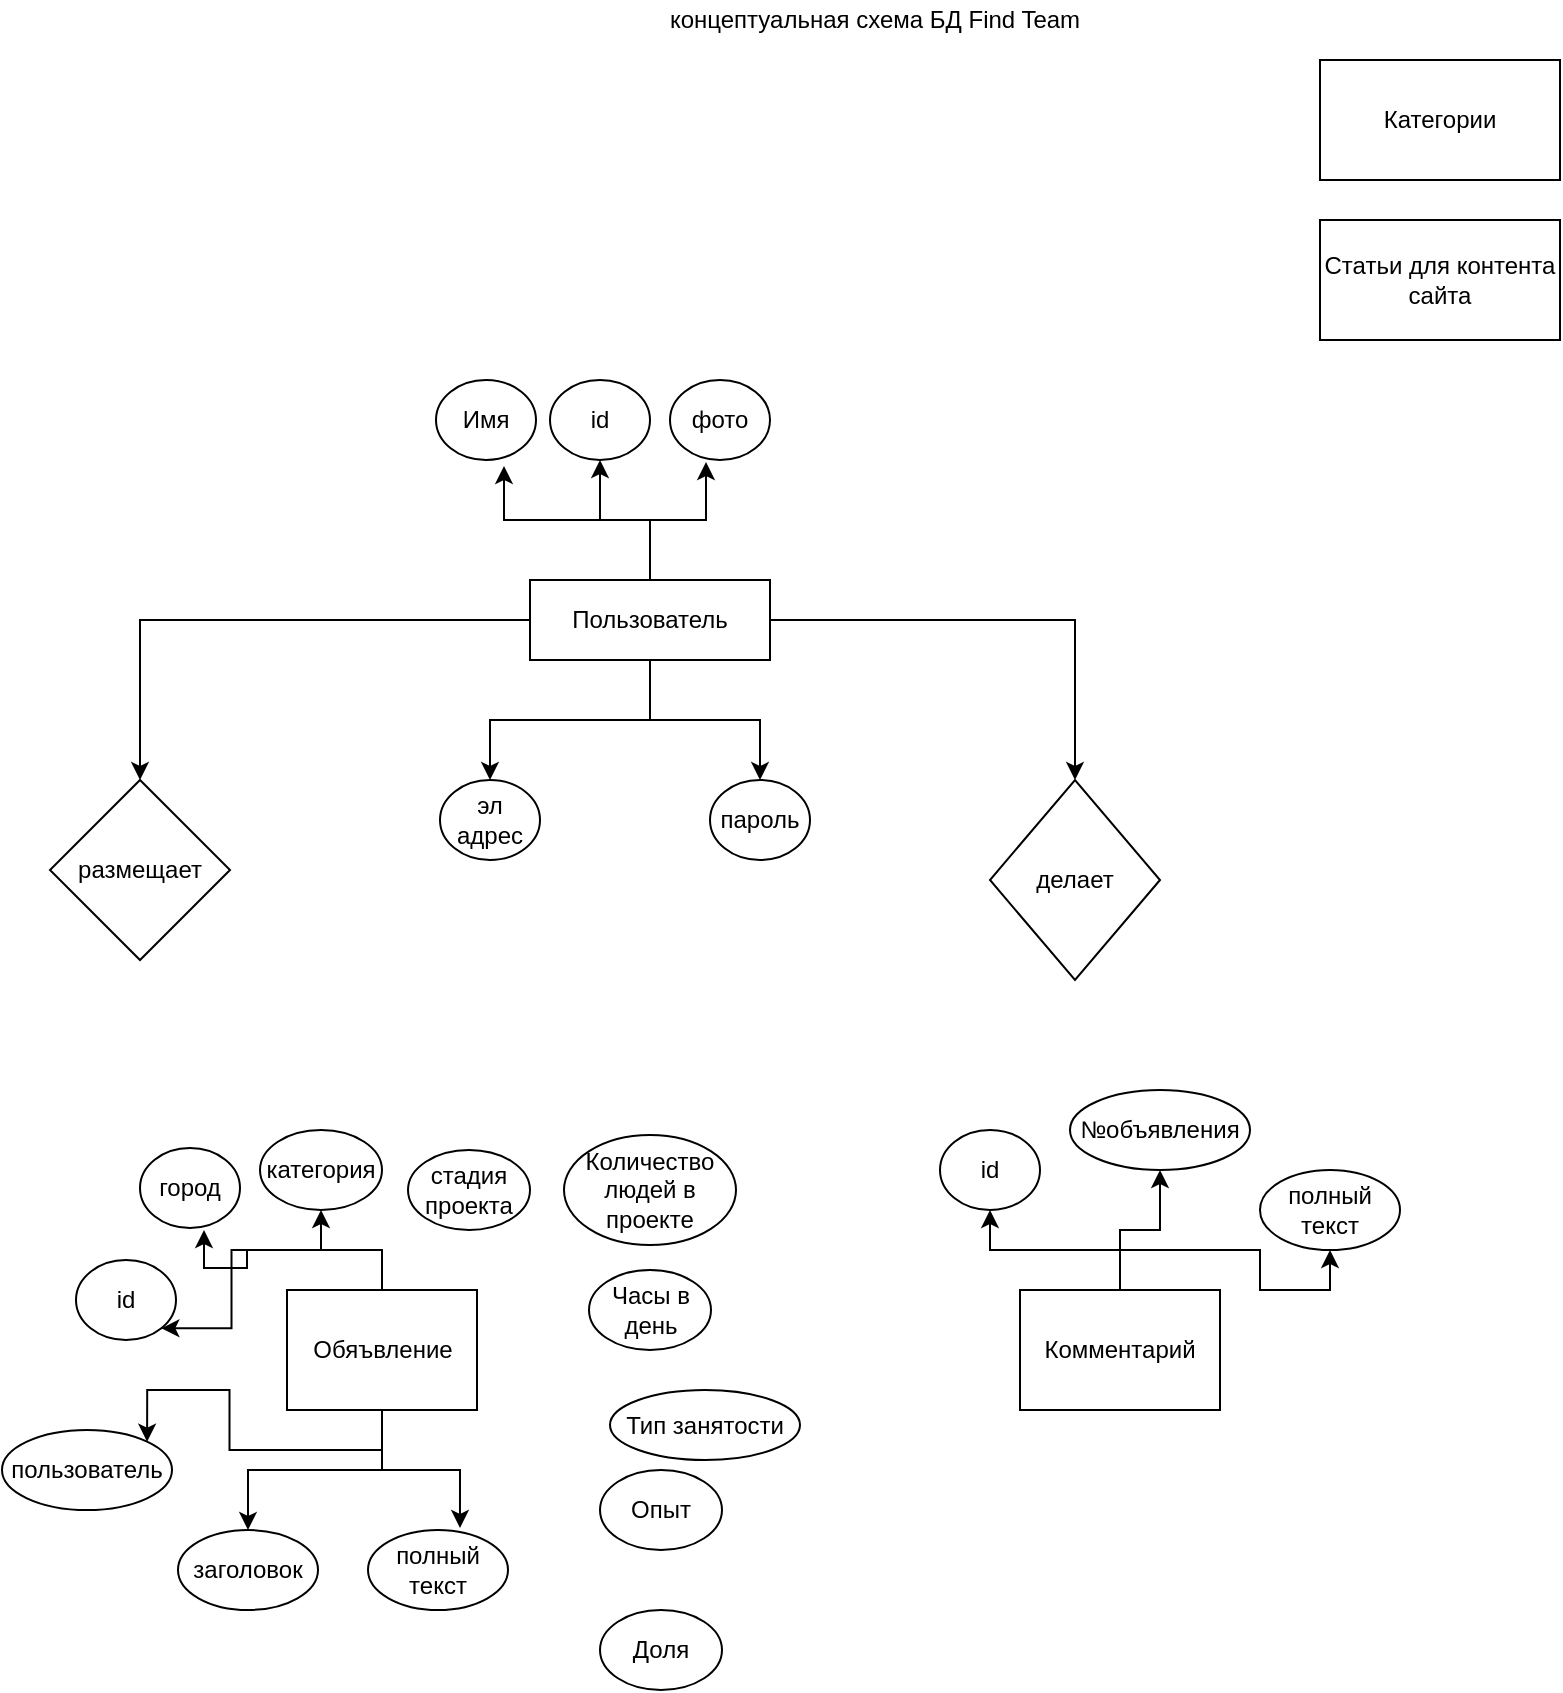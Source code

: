 <mxfile pages="1" version="11.2.8" type="device"><diagram id="JdgJN_lTJGH6rSl_Jxd0" name="Page-1"><mxGraphModel dx="1404" dy="691" grid="1" gridSize="10" guides="1" tooltips="1" connect="1" arrows="1" fold="1" page="1" pageScale="1" pageWidth="827" pageHeight="1169" math="0" shadow="0"><root><mxCell id="0"/><mxCell id="1" parent="0"/><mxCell id="S9-ubFRvFUbTlJ07Oeli-24" style="edgeStyle=orthogonalEdgeStyle;rounded=0;orthogonalLoop=1;jettySize=auto;html=1;exitX=0.5;exitY=0;exitDx=0;exitDy=0;entryX=1;entryY=1;entryDx=0;entryDy=0;" parent="1" source="qUDUr7bTB_Ju4ciNQXxA-1" target="S9-ubFRvFUbTlJ07Oeli-6" edge="1"><mxGeometry relative="1" as="geometry"/></mxCell><mxCell id="S9-ubFRvFUbTlJ07Oeli-25" style="edgeStyle=orthogonalEdgeStyle;rounded=0;orthogonalLoop=1;jettySize=auto;html=1;exitX=0.5;exitY=0;exitDx=0;exitDy=0;entryX=0.64;entryY=1.025;entryDx=0;entryDy=0;entryPerimeter=0;" parent="1" source="qUDUr7bTB_Ju4ciNQXxA-1" target="S9-ubFRvFUbTlJ07Oeli-18" edge="1"><mxGeometry relative="1" as="geometry"/></mxCell><mxCell id="S9-ubFRvFUbTlJ07Oeli-26" style="edgeStyle=orthogonalEdgeStyle;rounded=0;orthogonalLoop=1;jettySize=auto;html=1;exitX=0.5;exitY=1;exitDx=0;exitDy=0;entryX=1;entryY=0;entryDx=0;entryDy=0;" parent="1" source="qUDUr7bTB_Ju4ciNQXxA-1" target="S9-ubFRvFUbTlJ07Oeli-19" edge="1"><mxGeometry relative="1" as="geometry"/></mxCell><mxCell id="S9-ubFRvFUbTlJ07Oeli-27" style="edgeStyle=orthogonalEdgeStyle;rounded=0;orthogonalLoop=1;jettySize=auto;html=1;exitX=0.5;exitY=1;exitDx=0;exitDy=0;" parent="1" source="qUDUr7bTB_Ju4ciNQXxA-1" target="S9-ubFRvFUbTlJ07Oeli-20" edge="1"><mxGeometry relative="1" as="geometry"/></mxCell><mxCell id="S9-ubFRvFUbTlJ07Oeli-28" style="edgeStyle=orthogonalEdgeStyle;rounded=0;orthogonalLoop=1;jettySize=auto;html=1;exitX=0.5;exitY=1;exitDx=0;exitDy=0;entryX=0.657;entryY=-0.025;entryDx=0;entryDy=0;entryPerimeter=0;" parent="1" source="qUDUr7bTB_Ju4ciNQXxA-1" target="S9-ubFRvFUbTlJ07Oeli-23" edge="1"><mxGeometry relative="1" as="geometry"/></mxCell><mxCell id="S9-ubFRvFUbTlJ07Oeli-31" style="edgeStyle=orthogonalEdgeStyle;rounded=0;orthogonalLoop=1;jettySize=auto;html=1;exitX=0.5;exitY=0;exitDx=0;exitDy=0;entryX=0.5;entryY=1;entryDx=0;entryDy=0;" parent="1" source="qUDUr7bTB_Ju4ciNQXxA-1" target="S9-ubFRvFUbTlJ07Oeli-30" edge="1"><mxGeometry relative="1" as="geometry"/></mxCell><mxCell id="qUDUr7bTB_Ju4ciNQXxA-1" value="Обяъвление" style="rounded=0;whiteSpace=wrap;html=1;" parent="1" vertex="1"><mxGeometry x="163.5" y="655" width="95" height="60" as="geometry"/></mxCell><mxCell id="qUDUr7bTB_Ju4ciNQXxA-21" style="edgeStyle=orthogonalEdgeStyle;rounded=0;orthogonalLoop=1;jettySize=auto;html=1;exitX=0;exitY=0.5;exitDx=0;exitDy=0;entryX=0;entryY=0.5;entryDx=0;entryDy=0;" parent="1" source="qUDUr7bTB_Ju4ciNQXxA-2" target="qUDUr7bTB_Ju4ciNQXxA-3" edge="1"><mxGeometry relative="1" as="geometry"/></mxCell><mxCell id="qUDUr7bTB_Ju4ciNQXxA-22" style="edgeStyle=orthogonalEdgeStyle;rounded=0;orthogonalLoop=1;jettySize=auto;html=1;exitX=1;exitY=0.5;exitDx=0;exitDy=0;entryX=0;entryY=0.5;entryDx=0;entryDy=0;" parent="1" source="qUDUr7bTB_Ju4ciNQXxA-2" target="qUDUr7bTB_Ju4ciNQXxA-8" edge="1"><mxGeometry relative="1" as="geometry"/></mxCell><mxCell id="S9-ubFRvFUbTlJ07Oeli-10" style="edgeStyle=orthogonalEdgeStyle;rounded=0;orthogonalLoop=1;jettySize=auto;html=1;exitX=0.5;exitY=0;exitDx=0;exitDy=0;entryX=0.68;entryY=1.075;entryDx=0;entryDy=0;entryPerimeter=0;" parent="1" source="qUDUr7bTB_Ju4ciNQXxA-2" target="S9-ubFRvFUbTlJ07Oeli-1" edge="1"><mxGeometry relative="1" as="geometry"/></mxCell><mxCell id="S9-ubFRvFUbTlJ07Oeli-11" style="edgeStyle=orthogonalEdgeStyle;rounded=0;orthogonalLoop=1;jettySize=auto;html=1;exitX=0.5;exitY=0;exitDx=0;exitDy=0;entryX=0.5;entryY=1;entryDx=0;entryDy=0;" parent="1" source="qUDUr7bTB_Ju4ciNQXxA-2" target="S9-ubFRvFUbTlJ07Oeli-2" edge="1"><mxGeometry relative="1" as="geometry"/></mxCell><mxCell id="S9-ubFRvFUbTlJ07Oeli-12" style="edgeStyle=orthogonalEdgeStyle;rounded=0;orthogonalLoop=1;jettySize=auto;html=1;exitX=0.5;exitY=0;exitDx=0;exitDy=0;entryX=0.36;entryY=1.025;entryDx=0;entryDy=0;entryPerimeter=0;" parent="1" source="qUDUr7bTB_Ju4ciNQXxA-2" target="S9-ubFRvFUbTlJ07Oeli-3" edge="1"><mxGeometry relative="1" as="geometry"/></mxCell><mxCell id="S9-ubFRvFUbTlJ07Oeli-14" style="edgeStyle=orthogonalEdgeStyle;rounded=0;orthogonalLoop=1;jettySize=auto;html=1;exitX=0.5;exitY=1;exitDx=0;exitDy=0;entryX=0.5;entryY=0;entryDx=0;entryDy=0;" parent="1" source="qUDUr7bTB_Ju4ciNQXxA-2" target="S9-ubFRvFUbTlJ07Oeli-7" edge="1"><mxGeometry relative="1" as="geometry"/></mxCell><mxCell id="S9-ubFRvFUbTlJ07Oeli-21" style="edgeStyle=orthogonalEdgeStyle;rounded=0;orthogonalLoop=1;jettySize=auto;html=1;exitX=0.5;exitY=1;exitDx=0;exitDy=0;entryX=0.5;entryY=0;entryDx=0;entryDy=0;" parent="1" source="qUDUr7bTB_Ju4ciNQXxA-2" target="S9-ubFRvFUbTlJ07Oeli-17" edge="1"><mxGeometry relative="1" as="geometry"/></mxCell><mxCell id="qUDUr7bTB_Ju4ciNQXxA-2" value="Пользователь" style="rounded=0;whiteSpace=wrap;html=1;" parent="1" vertex="1"><mxGeometry x="285" y="300" width="120" height="40" as="geometry"/></mxCell><mxCell id="qUDUr7bTB_Ju4ciNQXxA-3" value="размещает" style="rhombus;whiteSpace=wrap;html=1;direction=south;" parent="1" vertex="1"><mxGeometry x="45" y="400" width="90" height="90" as="geometry"/></mxCell><mxCell id="S9-ubFRvFUbTlJ07Oeli-34" style="edgeStyle=orthogonalEdgeStyle;rounded=0;orthogonalLoop=1;jettySize=auto;html=1;exitX=0.5;exitY=0;exitDx=0;exitDy=0;entryX=0.5;entryY=1;entryDx=0;entryDy=0;" parent="1" source="qUDUr7bTB_Ju4ciNQXxA-5" target="S9-ubFRvFUbTlJ07Oeli-29" edge="1"><mxGeometry relative="1" as="geometry"/></mxCell><mxCell id="S9-ubFRvFUbTlJ07Oeli-35" style="edgeStyle=orthogonalEdgeStyle;rounded=0;orthogonalLoop=1;jettySize=auto;html=1;exitX=0.5;exitY=0;exitDx=0;exitDy=0;entryX=0.5;entryY=1;entryDx=0;entryDy=0;" parent="1" source="qUDUr7bTB_Ju4ciNQXxA-5" target="S9-ubFRvFUbTlJ07Oeli-32" edge="1"><mxGeometry relative="1" as="geometry"/></mxCell><mxCell id="S9-ubFRvFUbTlJ07Oeli-36" style="edgeStyle=orthogonalEdgeStyle;rounded=0;orthogonalLoop=1;jettySize=auto;html=1;exitX=0.5;exitY=0;exitDx=0;exitDy=0;entryX=0.5;entryY=1;entryDx=0;entryDy=0;" parent="1" source="qUDUr7bTB_Ju4ciNQXxA-5" target="S9-ubFRvFUbTlJ07Oeli-33" edge="1"><mxGeometry relative="1" as="geometry"/></mxCell><mxCell id="qUDUr7bTB_Ju4ciNQXxA-5" value="Комментарий" style="rounded=0;whiteSpace=wrap;html=1;" parent="1" vertex="1"><mxGeometry x="530" y="655" width="100" height="60" as="geometry"/></mxCell><mxCell id="qUDUr7bTB_Ju4ciNQXxA-6" value="Категории" style="rounded=0;whiteSpace=wrap;html=1;" parent="1" vertex="1"><mxGeometry x="680" y="40" width="120" height="60" as="geometry"/></mxCell><mxCell id="qUDUr7bTB_Ju4ciNQXxA-7" value="Статьи для контента сайта" style="rounded=0;whiteSpace=wrap;html=1;" parent="1" vertex="1"><mxGeometry x="680" y="120" width="120" height="60" as="geometry"/></mxCell><mxCell id="qUDUr7bTB_Ju4ciNQXxA-8" value="делает" style="rhombus;whiteSpace=wrap;html=1;direction=south;" parent="1" vertex="1"><mxGeometry x="515" y="400" width="85" height="100" as="geometry"/></mxCell><mxCell id="qUDUr7bTB_Ju4ciNQXxA-25" value="концептуальная схема БД Find Team" style="text;html=1;strokeColor=none;fillColor=none;align=center;verticalAlign=middle;whiteSpace=wrap;rounded=0;" parent="1" vertex="1"><mxGeometry x="315" y="10" width="285" height="20" as="geometry"/></mxCell><mxCell id="S9-ubFRvFUbTlJ07Oeli-1" value="Имя" style="ellipse;whiteSpace=wrap;html=1;" parent="1" vertex="1"><mxGeometry x="238" y="200" width="50" height="40" as="geometry"/></mxCell><mxCell id="S9-ubFRvFUbTlJ07Oeli-2" value="id" style="ellipse;whiteSpace=wrap;html=1;" parent="1" vertex="1"><mxGeometry x="295" y="200" width="50" height="40" as="geometry"/></mxCell><mxCell id="S9-ubFRvFUbTlJ07Oeli-3" value="фото" style="ellipse;whiteSpace=wrap;html=1;" parent="1" vertex="1"><mxGeometry x="355" y="200" width="50" height="40" as="geometry"/></mxCell><mxCell id="S9-ubFRvFUbTlJ07Oeli-6" value="id" style="ellipse;whiteSpace=wrap;html=1;" parent="1" vertex="1"><mxGeometry x="58" y="640" width="50" height="40" as="geometry"/></mxCell><mxCell id="S9-ubFRvFUbTlJ07Oeli-7" value="пароль" style="ellipse;whiteSpace=wrap;html=1;" parent="1" vertex="1"><mxGeometry x="375" y="400" width="50" height="40" as="geometry"/></mxCell><mxCell id="S9-ubFRvFUbTlJ07Oeli-17" value="эл адрес" style="ellipse;whiteSpace=wrap;html=1;" parent="1" vertex="1"><mxGeometry x="240" y="400" width="50" height="40" as="geometry"/></mxCell><mxCell id="S9-ubFRvFUbTlJ07Oeli-18" value="город" style="ellipse;whiteSpace=wrap;html=1;" parent="1" vertex="1"><mxGeometry x="90" y="584" width="50" height="40" as="geometry"/></mxCell><mxCell id="S9-ubFRvFUbTlJ07Oeli-19" value="&lt;div&gt;пользователь&lt;/div&gt;" style="ellipse;whiteSpace=wrap;html=1;" parent="1" vertex="1"><mxGeometry x="21" y="725" width="85" height="40" as="geometry"/></mxCell><mxCell id="S9-ubFRvFUbTlJ07Oeli-20" value="заголовок" style="ellipse;whiteSpace=wrap;html=1;" parent="1" vertex="1"><mxGeometry x="109" y="775" width="70" height="40" as="geometry"/></mxCell><mxCell id="S9-ubFRvFUbTlJ07Oeli-23" value="полный текст" style="ellipse;whiteSpace=wrap;html=1;" parent="1" vertex="1"><mxGeometry x="204" y="775" width="70" height="40" as="geometry"/></mxCell><mxCell id="S9-ubFRvFUbTlJ07Oeli-29" value="id" style="ellipse;whiteSpace=wrap;html=1;" parent="1" vertex="1"><mxGeometry x="490" y="575" width="50" height="40" as="geometry"/></mxCell><mxCell id="S9-ubFRvFUbTlJ07Oeli-30" value="категория" style="ellipse;whiteSpace=wrap;html=1;" parent="1" vertex="1"><mxGeometry x="150" y="575" width="61" height="40" as="geometry"/></mxCell><mxCell id="S9-ubFRvFUbTlJ07Oeli-32" value="№объявления" style="ellipse;whiteSpace=wrap;html=1;" parent="1" vertex="1"><mxGeometry x="555" y="555" width="90" height="40" as="geometry"/></mxCell><mxCell id="S9-ubFRvFUbTlJ07Oeli-33" value="полный текст" style="ellipse;whiteSpace=wrap;html=1;" parent="1" vertex="1"><mxGeometry x="650" y="595" width="70" height="40" as="geometry"/></mxCell><mxCell id="Ocoq9j6cGufSni8-sWAQ-2" value="Часы в день" style="ellipse;whiteSpace=wrap;html=1;" vertex="1" parent="1"><mxGeometry x="314.5" y="645" width="61" height="40" as="geometry"/></mxCell><mxCell id="Ocoq9j6cGufSni8-sWAQ-5" value="Количество людей в проекте" style="ellipse;whiteSpace=wrap;html=1;" vertex="1" parent="1"><mxGeometry x="302" y="577.5" width="86" height="55" as="geometry"/></mxCell><mxCell id="Ocoq9j6cGufSni8-sWAQ-7" value="стадия проекта" style="ellipse;whiteSpace=wrap;html=1;" vertex="1" parent="1"><mxGeometry x="224" y="585" width="61" height="40" as="geometry"/></mxCell><mxCell id="Ocoq9j6cGufSni8-sWAQ-10" value="Тип занятости" style="ellipse;whiteSpace=wrap;html=1;" vertex="1" parent="1"><mxGeometry x="325" y="705" width="95" height="35" as="geometry"/></mxCell><mxCell id="Ocoq9j6cGufSni8-sWAQ-12" value="Опыт" style="ellipse;whiteSpace=wrap;html=1;" vertex="1" parent="1"><mxGeometry x="320" y="745" width="61" height="40" as="geometry"/></mxCell><mxCell id="Ocoq9j6cGufSni8-sWAQ-13" value="Доля" style="ellipse;whiteSpace=wrap;html=1;" vertex="1" parent="1"><mxGeometry x="320" y="815" width="61" height="40" as="geometry"/></mxCell></root></mxGraphModel></diagram></mxfile>